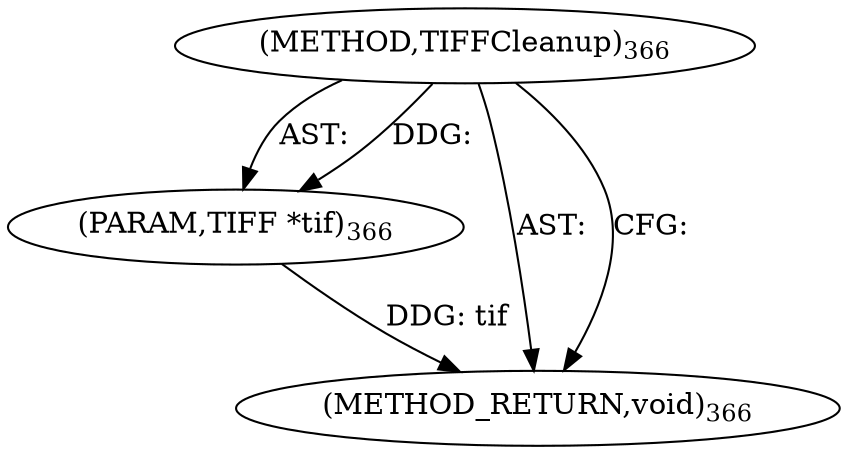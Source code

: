digraph "TIFFCleanup" {  
"8509" [label = <(METHOD,TIFFCleanup)<SUB>366</SUB>> ]
"8510" [label = <(PARAM,TIFF *tif)<SUB>366</SUB>> ]
"8511" [label = <(METHOD_RETURN,void)<SUB>366</SUB>> ]
  "8509" -> "8510"  [ label = "AST: "] 
  "8509" -> "8511"  [ label = "AST: "] 
  "8509" -> "8511"  [ label = "CFG: "] 
  "8510" -> "8511"  [ label = "DDG: tif"] 
  "8509" -> "8510"  [ label = "DDG: "] 
}
